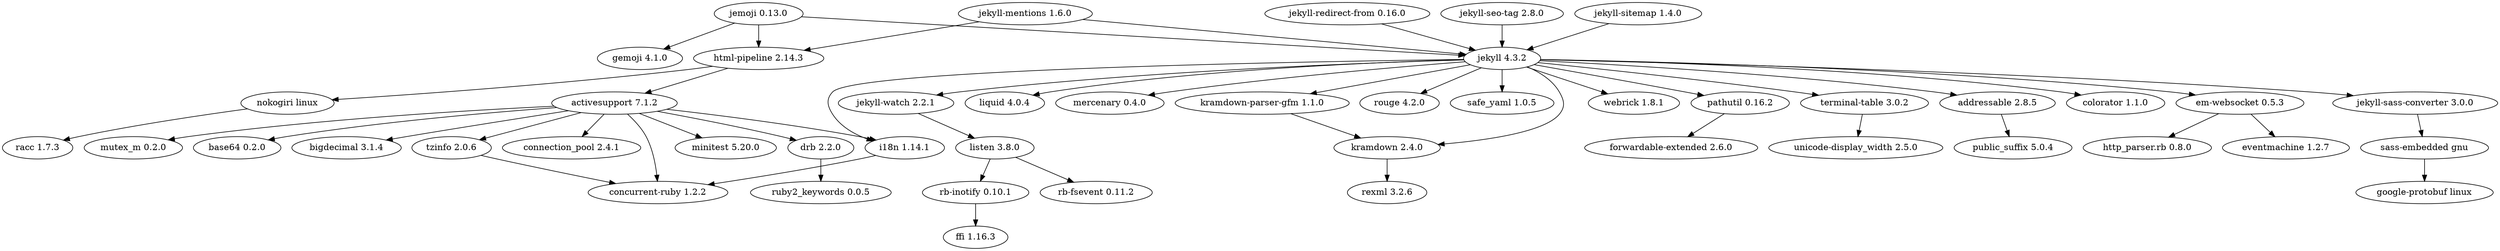 digraph gems {
  "activesupport 7.1.2" -> "base64 0.2.0";
  "activesupport 7.1.2" -> "bigdecimal 3.1.4";
  "activesupport 7.1.2" -> "concurrent-ruby 1.2.2";
  "activesupport 7.1.2" -> "connection_pool 2.4.1";
  "activesupport 7.1.2" -> "drb 2.2.0";
  "activesupport 7.1.2" -> "i18n 1.14.1";
  "activesupport 7.1.2" -> "minitest 5.20.0";
  "activesupport 7.1.2" -> "mutex_m 0.2.0";
  "activesupport 7.1.2" -> "tzinfo 2.0.6";
  "addressable 2.8.5" -> "public_suffix 5.0.4";
  "drb 2.2.0" -> "ruby2_keywords 0.0.5";
  "em-websocket 0.5.3" -> "eventmachine 1.2.7";
  "em-websocket 0.5.3" -> "http_parser.rb 0.8.0";
  "html-pipeline 2.14.3" -> "activesupport 7.1.2";
  "html-pipeline 2.14.3" -> "nokogiri linux";
  "i18n 1.14.1" -> "concurrent-ruby 1.2.2";
  "jekyll 4.3.2" -> "addressable 2.8.5";
  "jekyll 4.3.2" -> "colorator 1.1.0";
  "jekyll 4.3.2" -> "em-websocket 0.5.3";
  "jekyll 4.3.2" -> "i18n 1.14.1";
  "jekyll 4.3.2" -> "jekyll-sass-converter 3.0.0";
  "jekyll 4.3.2" -> "jekyll-watch 2.2.1";
  "jekyll 4.3.2" -> "kramdown 2.4.0";
  "jekyll 4.3.2" -> "kramdown-parser-gfm 1.1.0";
  "jekyll 4.3.2" -> "liquid 4.0.4";
  "jekyll 4.3.2" -> "mercenary 0.4.0";
  "jekyll 4.3.2" -> "pathutil 0.16.2";
  "jekyll 4.3.2" -> "rouge 4.2.0";
  "jekyll 4.3.2" -> "safe_yaml 1.0.5";
  "jekyll 4.3.2" -> "terminal-table 3.0.2";
  "jekyll 4.3.2" -> "webrick 1.8.1";
  "jekyll-mentions 1.6.0" -> "html-pipeline 2.14.3";
  "jekyll-mentions 1.6.0" -> "jekyll 4.3.2";
  "jekyll-redirect-from 0.16.0" -> "jekyll 4.3.2";
  "jekyll-sass-converter 3.0.0" -> "sass-embedded gnu";
  "jekyll-seo-tag 2.8.0" -> "jekyll 4.3.2";
  "jekyll-sitemap 1.4.0" -> "jekyll 4.3.2";
  "jekyll-watch 2.2.1" -> "listen 3.8.0";
  "jemoji 0.13.0" -> "gemoji 4.1.0";
  "jemoji 0.13.0" -> "html-pipeline 2.14.3";
  "jemoji 0.13.0" -> "jekyll 4.3.2";
  "kramdown 2.4.0" -> "rexml 3.2.6";
  "kramdown-parser-gfm 1.1.0" -> "kramdown 2.4.0";
  "listen 3.8.0" -> "rb-fsevent 0.11.2";
  "listen 3.8.0" -> "rb-inotify 0.10.1";
  "nokogiri linux" -> "racc 1.7.3";
  "pathutil 0.16.2" -> "forwardable-extended 2.6.0";
  "rb-inotify 0.10.1" -> "ffi 1.16.3";
  "sass-embedded gnu" -> "google-protobuf linux";
  "terminal-table 3.0.2" -> "unicode-display_width 2.5.0";
  "tzinfo 2.0.6" -> "concurrent-ruby 1.2.2";
}
